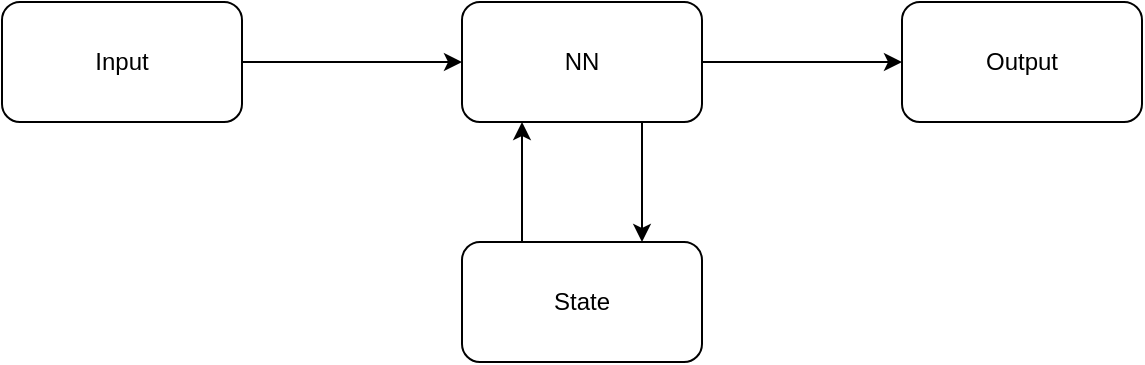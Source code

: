 <mxfile version="26.0.3">
  <diagram name="Page-1" id="7wo2gGrZ3cYF8Sk4IoL2">
    <mxGraphModel dx="1394" dy="797" grid="1" gridSize="10" guides="1" tooltips="1" connect="1" arrows="1" fold="1" page="1" pageScale="1" pageWidth="827" pageHeight="1169" math="0" shadow="0">
      <root>
        <mxCell id="0" />
        <mxCell id="1" parent="0" />
        <mxCell id="ASi-B-bjckPDK56JxL1G-1" value="Input" style="rounded=1;whiteSpace=wrap;html=1;" vertex="1" parent="1">
          <mxGeometry x="120" y="290" width="120" height="60" as="geometry" />
        </mxCell>
        <mxCell id="ASi-B-bjckPDK56JxL1G-2" value="Output" style="rounded=1;whiteSpace=wrap;html=1;" vertex="1" parent="1">
          <mxGeometry x="570" y="290" width="120" height="60" as="geometry" />
        </mxCell>
        <mxCell id="ASi-B-bjckPDK56JxL1G-5" style="edgeStyle=orthogonalEdgeStyle;rounded=0;orthogonalLoop=1;jettySize=auto;html=1;exitX=1;exitY=0.5;exitDx=0;exitDy=0;" edge="1" parent="1" source="ASi-B-bjckPDK56JxL1G-3" target="ASi-B-bjckPDK56JxL1G-2">
          <mxGeometry relative="1" as="geometry" />
        </mxCell>
        <mxCell id="ASi-B-bjckPDK56JxL1G-10" style="edgeStyle=orthogonalEdgeStyle;rounded=0;orthogonalLoop=1;jettySize=auto;html=1;exitX=0.75;exitY=1;exitDx=0;exitDy=0;entryX=0.75;entryY=0;entryDx=0;entryDy=0;" edge="1" parent="1" source="ASi-B-bjckPDK56JxL1G-3" target="ASi-B-bjckPDK56JxL1G-6">
          <mxGeometry relative="1" as="geometry" />
        </mxCell>
        <mxCell id="ASi-B-bjckPDK56JxL1G-3" value="NN" style="rounded=1;whiteSpace=wrap;html=1;" vertex="1" parent="1">
          <mxGeometry x="350" y="290" width="120" height="60" as="geometry" />
        </mxCell>
        <mxCell id="ASi-B-bjckPDK56JxL1G-4" value="" style="endArrow=classic;html=1;rounded=0;exitX=1;exitY=0.5;exitDx=0;exitDy=0;" edge="1" parent="1" source="ASi-B-bjckPDK56JxL1G-1" target="ASi-B-bjckPDK56JxL1G-3">
          <mxGeometry width="50" height="50" relative="1" as="geometry">
            <mxPoint x="390" y="440" as="sourcePoint" />
            <mxPoint x="440" y="390" as="targetPoint" />
          </mxGeometry>
        </mxCell>
        <mxCell id="ASi-B-bjckPDK56JxL1G-9" style="edgeStyle=orthogonalEdgeStyle;rounded=0;orthogonalLoop=1;jettySize=auto;html=1;exitX=0.25;exitY=0;exitDx=0;exitDy=0;entryX=0.25;entryY=1;entryDx=0;entryDy=0;" edge="1" parent="1" source="ASi-B-bjckPDK56JxL1G-6" target="ASi-B-bjckPDK56JxL1G-3">
          <mxGeometry relative="1" as="geometry" />
        </mxCell>
        <mxCell id="ASi-B-bjckPDK56JxL1G-6" value="State" style="rounded=1;whiteSpace=wrap;html=1;" vertex="1" parent="1">
          <mxGeometry x="350" y="410" width="120" height="60" as="geometry" />
        </mxCell>
      </root>
    </mxGraphModel>
  </diagram>
</mxfile>
